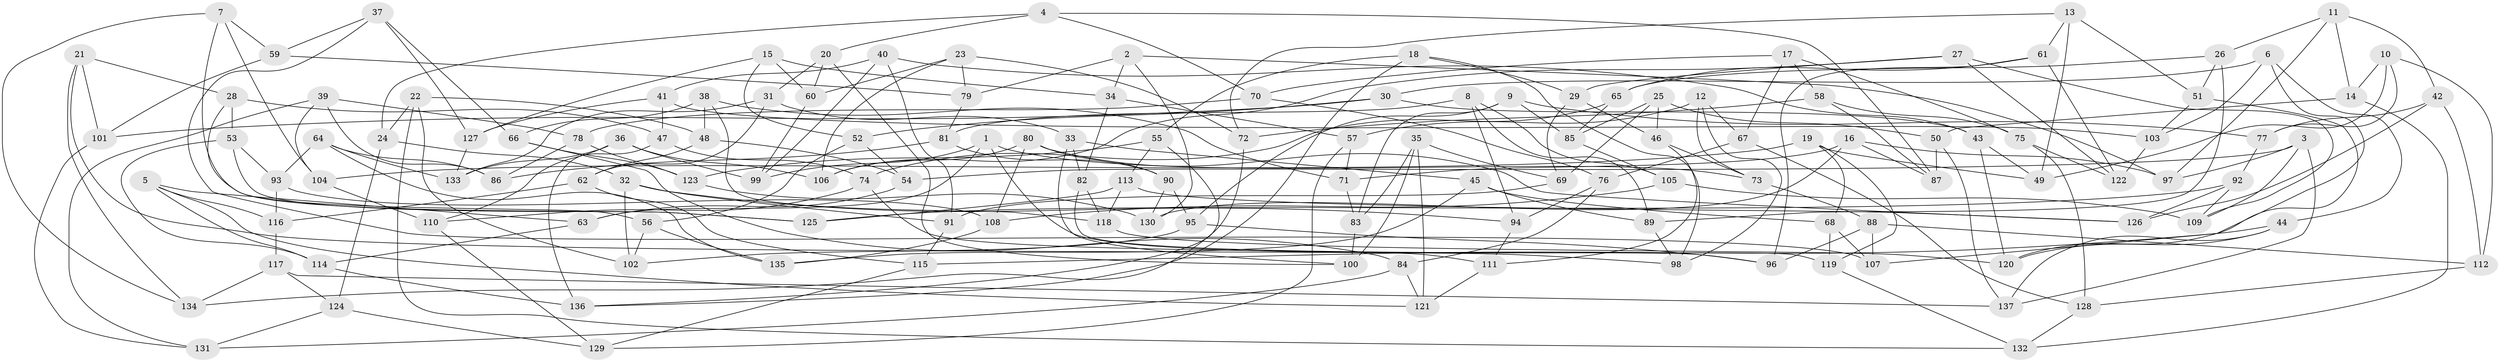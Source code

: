 // coarse degree distribution, {5: 0.1125, 4: 0.25, 6: 0.6, 3: 0.0375}
// Generated by graph-tools (version 1.1) at 2025/52/02/27/25 19:52:34]
// undirected, 137 vertices, 274 edges
graph export_dot {
graph [start="1"]
  node [color=gray90,style=filled];
  1;
  2;
  3;
  4;
  5;
  6;
  7;
  8;
  9;
  10;
  11;
  12;
  13;
  14;
  15;
  16;
  17;
  18;
  19;
  20;
  21;
  22;
  23;
  24;
  25;
  26;
  27;
  28;
  29;
  30;
  31;
  32;
  33;
  34;
  35;
  36;
  37;
  38;
  39;
  40;
  41;
  42;
  43;
  44;
  45;
  46;
  47;
  48;
  49;
  50;
  51;
  52;
  53;
  54;
  55;
  56;
  57;
  58;
  59;
  60;
  61;
  62;
  63;
  64;
  65;
  66;
  67;
  68;
  69;
  70;
  71;
  72;
  73;
  74;
  75;
  76;
  77;
  78;
  79;
  80;
  81;
  82;
  83;
  84;
  85;
  86;
  87;
  88;
  89;
  90;
  91;
  92;
  93;
  94;
  95;
  96;
  97;
  98;
  99;
  100;
  101;
  102;
  103;
  104;
  105;
  106;
  107;
  108;
  109;
  110;
  111;
  112;
  113;
  114;
  115;
  116;
  117;
  118;
  119;
  120;
  121;
  122;
  123;
  124;
  125;
  126;
  127;
  128;
  129;
  130;
  131;
  132;
  133;
  134;
  135;
  136;
  137;
  1 -- 63;
  1 -- 73;
  1 -- 99;
  1 -- 96;
  2 -- 130;
  2 -- 97;
  2 -- 34;
  2 -- 79;
  3 -- 137;
  3 -- 54;
  3 -- 97;
  3 -- 109;
  4 -- 87;
  4 -- 70;
  4 -- 24;
  4 -- 20;
  5 -- 114;
  5 -- 63;
  5 -- 116;
  5 -- 121;
  6 -- 107;
  6 -- 103;
  6 -- 44;
  6 -- 30;
  7 -- 59;
  7 -- 134;
  7 -- 125;
  7 -- 104;
  8 -- 94;
  8 -- 81;
  8 -- 105;
  8 -- 89;
  9 -- 77;
  9 -- 85;
  9 -- 95;
  9 -- 83;
  10 -- 49;
  10 -- 112;
  10 -- 77;
  10 -- 14;
  11 -- 97;
  11 -- 26;
  11 -- 42;
  11 -- 14;
  12 -- 67;
  12 -- 57;
  12 -- 98;
  12 -- 73;
  13 -- 61;
  13 -- 72;
  13 -- 51;
  13 -- 49;
  14 -- 132;
  14 -- 50;
  15 -- 127;
  15 -- 52;
  15 -- 34;
  15 -- 60;
  16 -- 97;
  16 -- 87;
  16 -- 130;
  16 -- 71;
  17 -- 58;
  17 -- 67;
  17 -- 75;
  17 -- 70;
  18 -- 98;
  18 -- 136;
  18 -- 29;
  18 -- 55;
  19 -- 104;
  19 -- 49;
  19 -- 68;
  19 -- 119;
  20 -- 100;
  20 -- 60;
  20 -- 31;
  21 -- 28;
  21 -- 134;
  21 -- 98;
  21 -- 101;
  22 -- 132;
  22 -- 48;
  22 -- 24;
  22 -- 102;
  23 -- 79;
  23 -- 72;
  23 -- 60;
  23 -- 106;
  24 -- 124;
  24 -- 32;
  25 -- 50;
  25 -- 85;
  25 -- 46;
  25 -- 69;
  26 -- 51;
  26 -- 89;
  26 -- 65;
  27 -- 122;
  27 -- 109;
  27 -- 106;
  27 -- 29;
  28 -- 56;
  28 -- 53;
  28 -- 47;
  29 -- 46;
  29 -- 69;
  30 -- 43;
  30 -- 52;
  30 -- 101;
  31 -- 133;
  31 -- 62;
  31 -- 33;
  32 -- 91;
  32 -- 102;
  32 -- 94;
  33 -- 82;
  33 -- 45;
  33 -- 100;
  34 -- 82;
  34 -- 57;
  35 -- 83;
  35 -- 69;
  35 -- 100;
  35 -- 121;
  36 -- 99;
  36 -- 110;
  36 -- 133;
  36 -- 106;
  37 -- 59;
  37 -- 107;
  37 -- 127;
  37 -- 66;
  38 -- 66;
  38 -- 71;
  38 -- 48;
  38 -- 118;
  39 -- 104;
  39 -- 131;
  39 -- 78;
  39 -- 86;
  40 -- 41;
  40 -- 91;
  40 -- 43;
  40 -- 99;
  41 -- 103;
  41 -- 127;
  41 -- 47;
  42 -- 77;
  42 -- 112;
  42 -- 126;
  43 -- 49;
  43 -- 120;
  44 -- 120;
  44 -- 115;
  44 -- 137;
  45 -- 89;
  45 -- 68;
  45 -- 135;
  46 -- 73;
  46 -- 111;
  47 -- 136;
  47 -- 74;
  48 -- 54;
  48 -- 62;
  50 -- 87;
  50 -- 137;
  51 -- 120;
  51 -- 103;
  52 -- 56;
  52 -- 54;
  53 -- 114;
  53 -- 125;
  53 -- 93;
  54 -- 63;
  55 -- 136;
  55 -- 113;
  55 -- 123;
  56 -- 135;
  56 -- 102;
  57 -- 129;
  57 -- 71;
  58 -- 72;
  58 -- 75;
  58 -- 87;
  59 -- 79;
  59 -- 101;
  60 -- 99;
  61 -- 122;
  61 -- 65;
  61 -- 96;
  62 -- 115;
  62 -- 116;
  63 -- 114;
  64 -- 133;
  64 -- 135;
  64 -- 93;
  64 -- 86;
  65 -- 85;
  65 -- 74;
  66 -- 123;
  66 -- 84;
  67 -- 76;
  67 -- 128;
  68 -- 119;
  68 -- 107;
  69 -- 91;
  70 -- 78;
  70 -- 76;
  71 -- 83;
  72 -- 134;
  73 -- 88;
  74 -- 111;
  74 -- 110;
  75 -- 128;
  75 -- 122;
  76 -- 94;
  76 -- 84;
  77 -- 92;
  78 -- 123;
  78 -- 86;
  79 -- 81;
  80 -- 108;
  80 -- 126;
  80 -- 106;
  80 -- 90;
  81 -- 90;
  81 -- 86;
  82 -- 118;
  82 -- 119;
  83 -- 100;
  84 -- 121;
  84 -- 131;
  85 -- 105;
  88 -- 96;
  88 -- 112;
  88 -- 107;
  89 -- 98;
  90 -- 130;
  90 -- 95;
  91 -- 115;
  92 -- 126;
  92 -- 125;
  92 -- 109;
  93 -- 108;
  93 -- 116;
  94 -- 111;
  95 -- 96;
  95 -- 102;
  101 -- 131;
  103 -- 122;
  104 -- 110;
  105 -- 108;
  105 -- 109;
  108 -- 135;
  110 -- 129;
  111 -- 121;
  112 -- 128;
  113 -- 125;
  113 -- 126;
  113 -- 118;
  114 -- 136;
  115 -- 129;
  116 -- 117;
  117 -- 124;
  117 -- 137;
  117 -- 134;
  118 -- 120;
  119 -- 132;
  123 -- 130;
  124 -- 129;
  124 -- 131;
  127 -- 133;
  128 -- 132;
}
